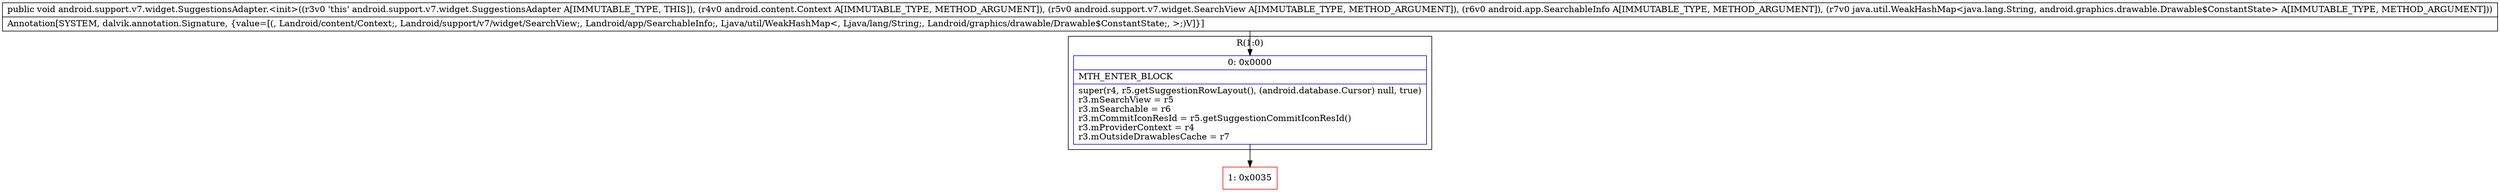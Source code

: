 digraph "CFG forandroid.support.v7.widget.SuggestionsAdapter.\<init\>(Landroid\/content\/Context;Landroid\/support\/v7\/widget\/SearchView;Landroid\/app\/SearchableInfo;Ljava\/util\/WeakHashMap;)V" {
subgraph cluster_Region_1816572129 {
label = "R(1:0)";
node [shape=record,color=blue];
Node_0 [shape=record,label="{0\:\ 0x0000|MTH_ENTER_BLOCK\l|super(r4, r5.getSuggestionRowLayout(), (android.database.Cursor) null, true)\lr3.mSearchView = r5\lr3.mSearchable = r6\lr3.mCommitIconResId = r5.getSuggestionCommitIconResId()\lr3.mProviderContext = r4\lr3.mOutsideDrawablesCache = r7\l}"];
}
Node_1 [shape=record,color=red,label="{1\:\ 0x0035}"];
MethodNode[shape=record,label="{public void android.support.v7.widget.SuggestionsAdapter.\<init\>((r3v0 'this' android.support.v7.widget.SuggestionsAdapter A[IMMUTABLE_TYPE, THIS]), (r4v0 android.content.Context A[IMMUTABLE_TYPE, METHOD_ARGUMENT]), (r5v0 android.support.v7.widget.SearchView A[IMMUTABLE_TYPE, METHOD_ARGUMENT]), (r6v0 android.app.SearchableInfo A[IMMUTABLE_TYPE, METHOD_ARGUMENT]), (r7v0 java.util.WeakHashMap\<java.lang.String, android.graphics.drawable.Drawable$ConstantState\> A[IMMUTABLE_TYPE, METHOD_ARGUMENT]))  | Annotation[SYSTEM, dalvik.annotation.Signature, \{value=[(, Landroid\/content\/Context;, Landroid\/support\/v7\/widget\/SearchView;, Landroid\/app\/SearchableInfo;, Ljava\/util\/WeakHashMap\<, Ljava\/lang\/String;, Landroid\/graphics\/drawable\/Drawable$ConstantState;, \>;)V]\}]\l}"];
MethodNode -> Node_0;
Node_0 -> Node_1;
}

